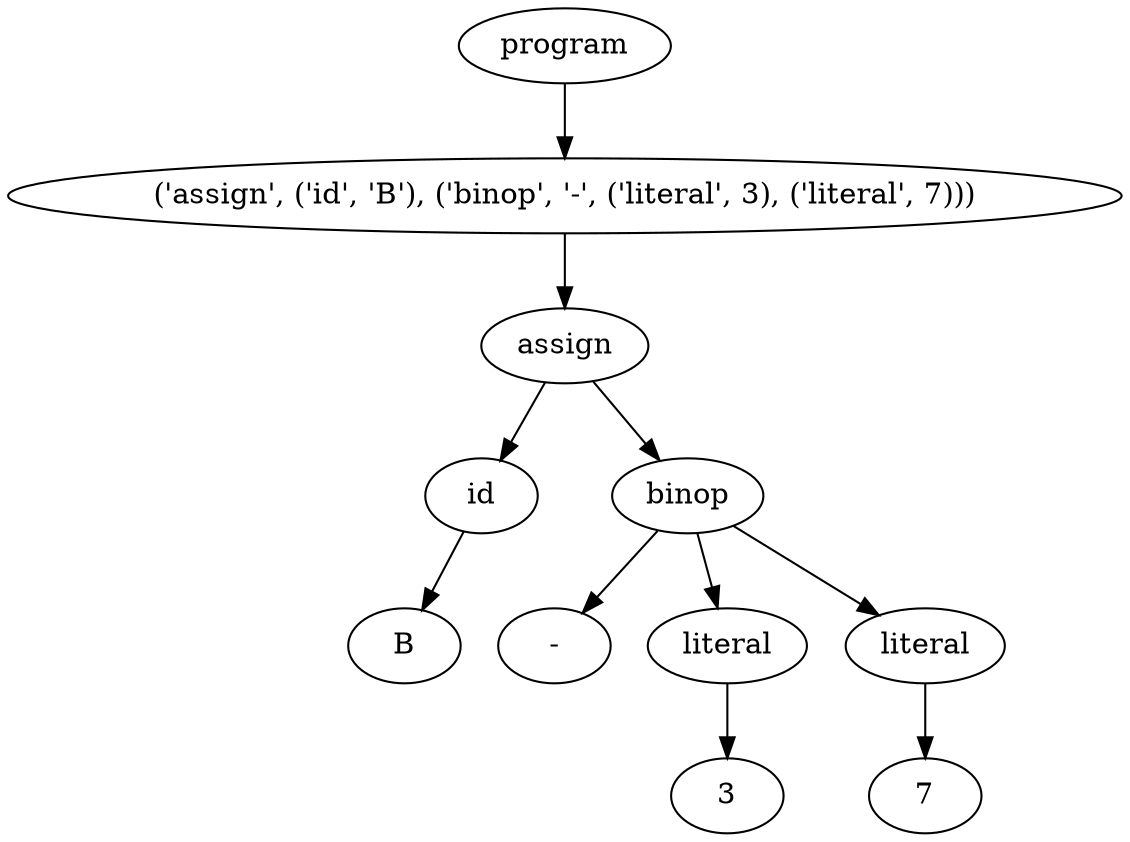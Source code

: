 // Árbol Sintáctico
digraph {
	0 [label=program]
	1 [label="('assign', ('id', 'B'), ('binop', '-', ('literal', 3), ('literal', 7)))"]
	0 -> 1
	2 [label=assign]
	1 -> 2
	3 [label=id]
	2 -> 3
	4 [label=B]
	3 -> 4
	5 [label=binop]
	2 -> 5
	6 [label="-"]
	5 -> 6
	7 [label=literal]
	5 -> 7
	8 [label=3]
	7 -> 8
	9 [label=literal]
	5 -> 9
	10 [label=7]
	9 -> 10
}
